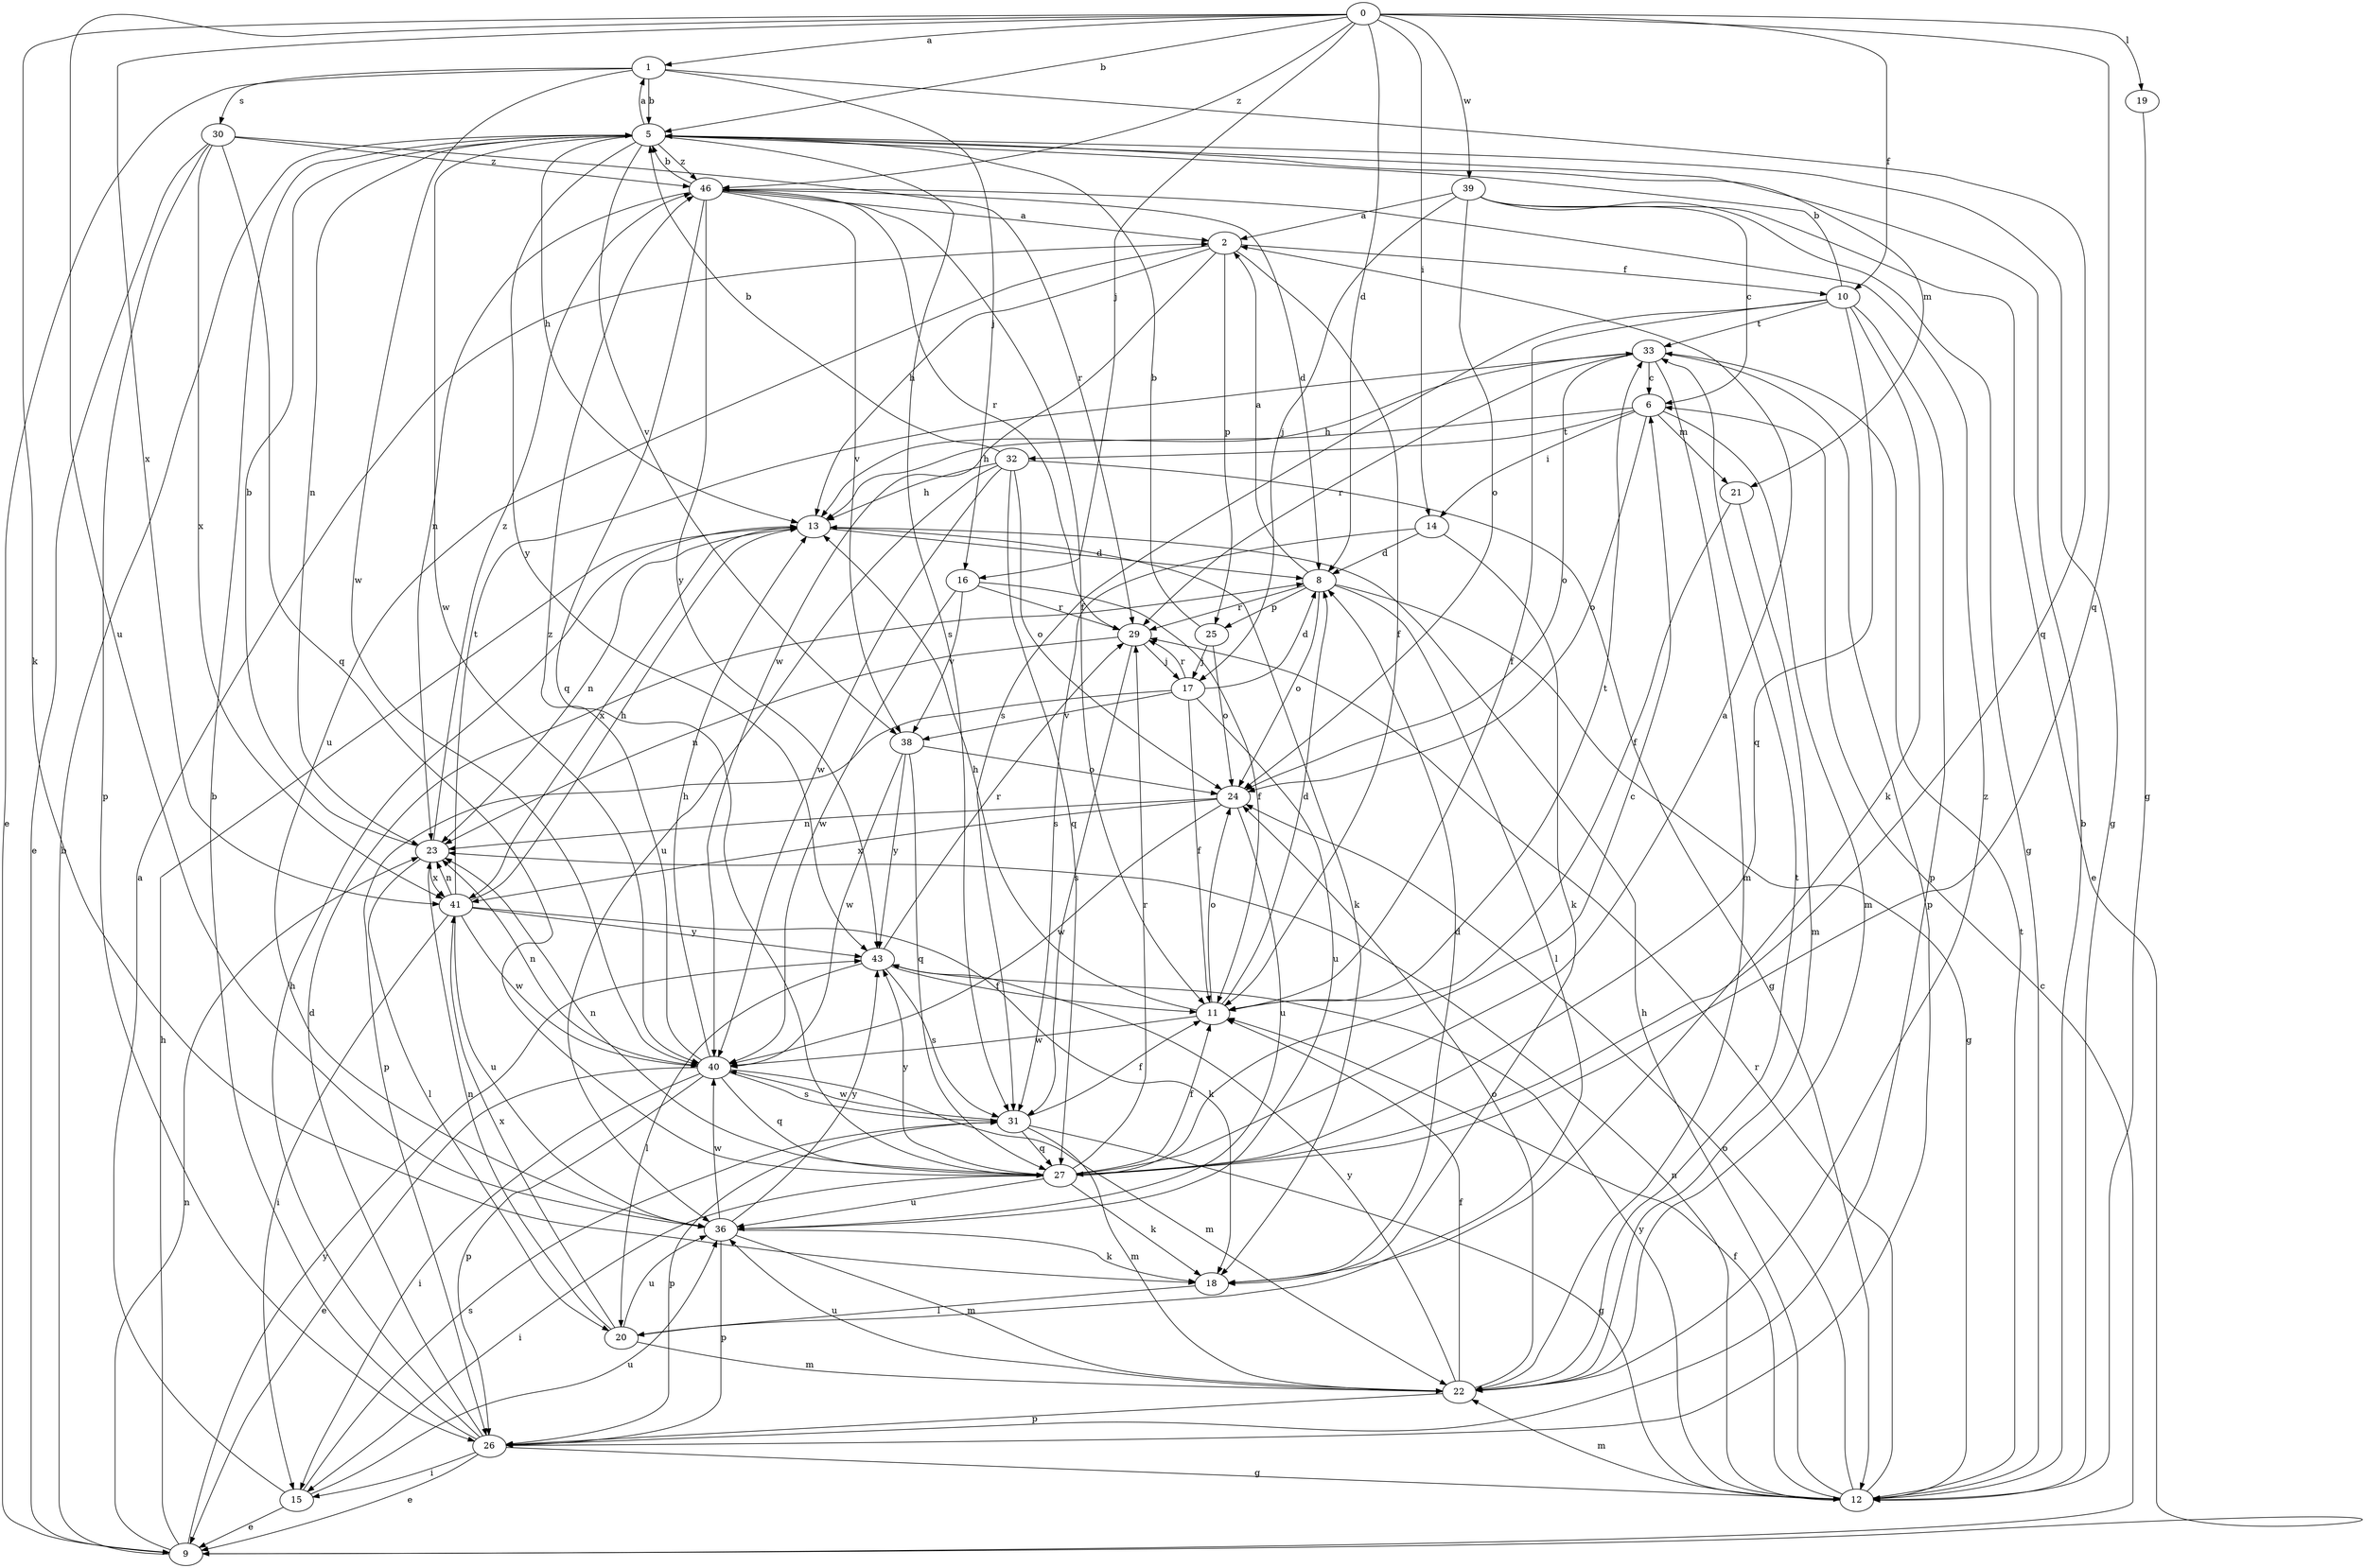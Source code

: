 strict digraph  {
0;
1;
2;
5;
6;
8;
9;
10;
11;
12;
13;
14;
15;
16;
17;
18;
19;
20;
21;
22;
23;
24;
25;
26;
27;
29;
30;
31;
32;
33;
36;
38;
39;
40;
41;
43;
46;
0 -> 1  [label=a];
0 -> 5  [label=b];
0 -> 8  [label=d];
0 -> 10  [label=f];
0 -> 14  [label=i];
0 -> 16  [label=j];
0 -> 18  [label=k];
0 -> 19  [label=l];
0 -> 27  [label=q];
0 -> 36  [label=u];
0 -> 39  [label=w];
0 -> 41  [label=x];
0 -> 46  [label=z];
1 -> 5  [label=b];
1 -> 9  [label=e];
1 -> 16  [label=j];
1 -> 27  [label=q];
1 -> 30  [label=s];
1 -> 40  [label=w];
2 -> 10  [label=f];
2 -> 11  [label=f];
2 -> 13  [label=h];
2 -> 25  [label=p];
2 -> 36  [label=u];
2 -> 40  [label=w];
5 -> 1  [label=a];
5 -> 12  [label=g];
5 -> 13  [label=h];
5 -> 21  [label=m];
5 -> 23  [label=n];
5 -> 31  [label=s];
5 -> 38  [label=v];
5 -> 40  [label=w];
5 -> 43  [label=y];
5 -> 46  [label=z];
6 -> 13  [label=h];
6 -> 14  [label=i];
6 -> 21  [label=m];
6 -> 22  [label=m];
6 -> 24  [label=o];
6 -> 32  [label=t];
8 -> 2  [label=a];
8 -> 12  [label=g];
8 -> 20  [label=l];
8 -> 24  [label=o];
8 -> 25  [label=p];
8 -> 29  [label=r];
9 -> 5  [label=b];
9 -> 6  [label=c];
9 -> 13  [label=h];
9 -> 23  [label=n];
9 -> 43  [label=y];
10 -> 5  [label=b];
10 -> 11  [label=f];
10 -> 18  [label=k];
10 -> 26  [label=p];
10 -> 27  [label=q];
10 -> 31  [label=s];
10 -> 33  [label=t];
11 -> 8  [label=d];
11 -> 13  [label=h];
11 -> 24  [label=o];
11 -> 33  [label=t];
11 -> 40  [label=w];
12 -> 5  [label=b];
12 -> 11  [label=f];
12 -> 13  [label=h];
12 -> 22  [label=m];
12 -> 23  [label=n];
12 -> 24  [label=o];
12 -> 29  [label=r];
12 -> 33  [label=t];
12 -> 43  [label=y];
13 -> 8  [label=d];
13 -> 18  [label=k];
13 -> 23  [label=n];
13 -> 41  [label=x];
14 -> 8  [label=d];
14 -> 18  [label=k];
14 -> 31  [label=s];
15 -> 2  [label=a];
15 -> 9  [label=e];
15 -> 31  [label=s];
15 -> 36  [label=u];
16 -> 11  [label=f];
16 -> 29  [label=r];
16 -> 38  [label=v];
16 -> 40  [label=w];
17 -> 8  [label=d];
17 -> 11  [label=f];
17 -> 26  [label=p];
17 -> 29  [label=r];
17 -> 36  [label=u];
17 -> 38  [label=v];
18 -> 8  [label=d];
18 -> 20  [label=l];
19 -> 12  [label=g];
20 -> 22  [label=m];
20 -> 23  [label=n];
20 -> 36  [label=u];
20 -> 41  [label=x];
21 -> 11  [label=f];
21 -> 22  [label=m];
22 -> 11  [label=f];
22 -> 24  [label=o];
22 -> 26  [label=p];
22 -> 33  [label=t];
22 -> 36  [label=u];
22 -> 43  [label=y];
22 -> 46  [label=z];
23 -> 5  [label=b];
23 -> 20  [label=l];
23 -> 41  [label=x];
23 -> 46  [label=z];
24 -> 23  [label=n];
24 -> 36  [label=u];
24 -> 40  [label=w];
24 -> 41  [label=x];
25 -> 5  [label=b];
25 -> 17  [label=j];
25 -> 24  [label=o];
26 -> 5  [label=b];
26 -> 8  [label=d];
26 -> 9  [label=e];
26 -> 12  [label=g];
26 -> 13  [label=h];
26 -> 15  [label=i];
27 -> 2  [label=a];
27 -> 6  [label=c];
27 -> 11  [label=f];
27 -> 15  [label=i];
27 -> 18  [label=k];
27 -> 23  [label=n];
27 -> 29  [label=r];
27 -> 36  [label=u];
27 -> 43  [label=y];
29 -> 17  [label=j];
29 -> 23  [label=n];
29 -> 31  [label=s];
30 -> 9  [label=e];
30 -> 26  [label=p];
30 -> 27  [label=q];
30 -> 29  [label=r];
30 -> 41  [label=x];
30 -> 46  [label=z];
31 -> 11  [label=f];
31 -> 12  [label=g];
31 -> 22  [label=m];
31 -> 26  [label=p];
31 -> 27  [label=q];
31 -> 40  [label=w];
32 -> 5  [label=b];
32 -> 12  [label=g];
32 -> 13  [label=h];
32 -> 24  [label=o];
32 -> 27  [label=q];
32 -> 36  [label=u];
32 -> 40  [label=w];
33 -> 6  [label=c];
33 -> 13  [label=h];
33 -> 22  [label=m];
33 -> 24  [label=o];
33 -> 26  [label=p];
33 -> 29  [label=r];
36 -> 18  [label=k];
36 -> 22  [label=m];
36 -> 26  [label=p];
36 -> 40  [label=w];
36 -> 43  [label=y];
38 -> 24  [label=o];
38 -> 27  [label=q];
38 -> 40  [label=w];
38 -> 43  [label=y];
39 -> 2  [label=a];
39 -> 6  [label=c];
39 -> 9  [label=e];
39 -> 12  [label=g];
39 -> 17  [label=j];
39 -> 24  [label=o];
40 -> 9  [label=e];
40 -> 13  [label=h];
40 -> 15  [label=i];
40 -> 22  [label=m];
40 -> 23  [label=n];
40 -> 26  [label=p];
40 -> 27  [label=q];
40 -> 31  [label=s];
40 -> 46  [label=z];
41 -> 13  [label=h];
41 -> 15  [label=i];
41 -> 18  [label=k];
41 -> 23  [label=n];
41 -> 33  [label=t];
41 -> 36  [label=u];
41 -> 40  [label=w];
41 -> 43  [label=y];
43 -> 11  [label=f];
43 -> 20  [label=l];
43 -> 29  [label=r];
43 -> 31  [label=s];
46 -> 2  [label=a];
46 -> 5  [label=b];
46 -> 8  [label=d];
46 -> 11  [label=f];
46 -> 23  [label=n];
46 -> 27  [label=q];
46 -> 29  [label=r];
46 -> 38  [label=v];
46 -> 43  [label=y];
}
